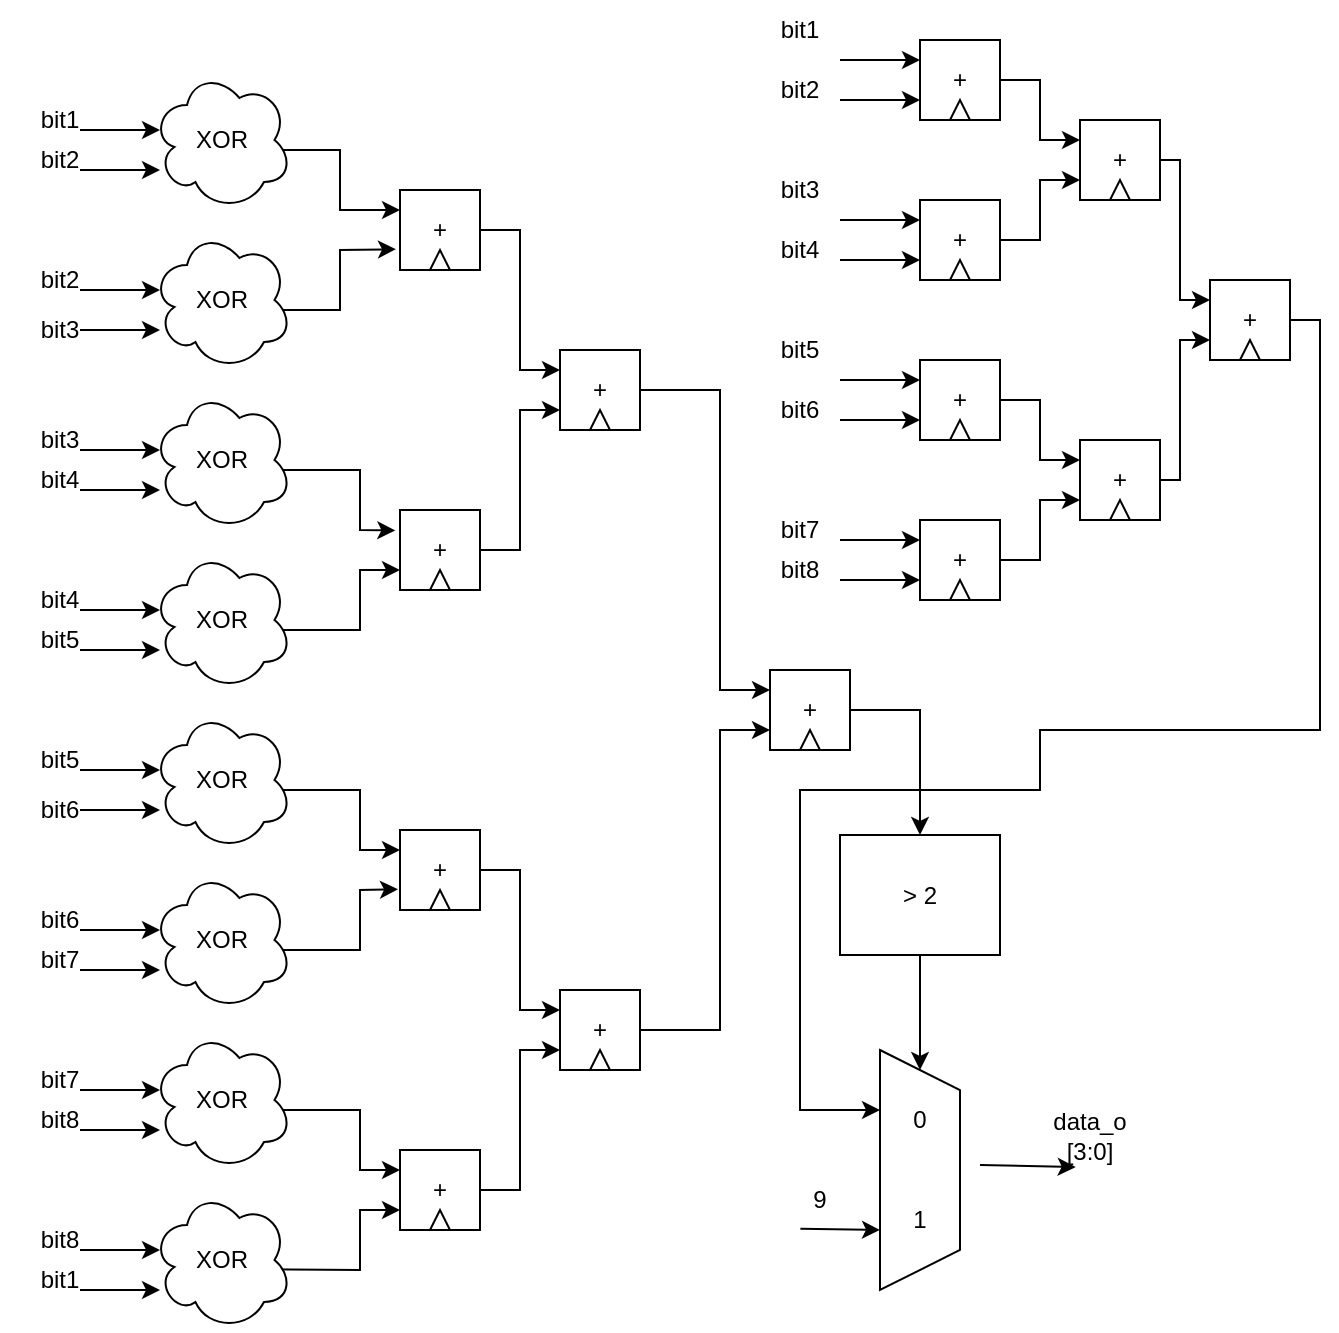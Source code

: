 <mxfile version="26.2.12">
  <diagram name="Page-1" id="yTjay_rjnjRjq1NIrlaL">
    <mxGraphModel dx="938" dy="487" grid="1" gridSize="10" guides="1" tooltips="1" connect="1" arrows="1" fold="1" page="1" pageScale="1" pageWidth="850" pageHeight="1100" math="0" shadow="0">
      <root>
        <mxCell id="0" />
        <mxCell id="1" parent="0" />
        <mxCell id="sxIpjegynjYcKhdSV3K7-9" value="bit2" style="text;html=1;align=center;verticalAlign=middle;whiteSpace=wrap;rounded=0;" parent="1" vertex="1">
          <mxGeometry x="80" y="210" width="60" height="30" as="geometry" />
        </mxCell>
        <mxCell id="sxIpjegynjYcKhdSV3K7-10" value="" style="endArrow=classic;html=1;rounded=0;exitX=1;exitY=0.5;exitDx=0;exitDy=0;entryX=0;entryY=0.25;entryDx=0;entryDy=0;" parent="1" target="sxIpjegynjYcKhdSV3K7-66" edge="1">
          <mxGeometry width="50" height="50" relative="1" as="geometry">
            <mxPoint x="200" y="220" as="sourcePoint" />
            <mxPoint x="260" y="220" as="targetPoint" />
            <Array as="points">
              <mxPoint x="250" y="220" />
              <mxPoint x="250" y="250" />
            </Array>
          </mxGeometry>
        </mxCell>
        <mxCell id="sxIpjegynjYcKhdSV3K7-14" value="bit2" style="text;html=1;align=center;verticalAlign=middle;whiteSpace=wrap;rounded=0;" parent="1" vertex="1">
          <mxGeometry x="80" y="270" width="60" height="30" as="geometry" />
        </mxCell>
        <mxCell id="sxIpjegynjYcKhdSV3K7-15" value="bit3" style="text;html=1;align=center;verticalAlign=middle;whiteSpace=wrap;rounded=0;" parent="1" vertex="1">
          <mxGeometry x="80" y="295" width="60" height="30" as="geometry" />
        </mxCell>
        <mxCell id="sxIpjegynjYcKhdSV3K7-19" value="bit3" style="text;html=1;align=center;verticalAlign=middle;whiteSpace=wrap;rounded=0;" parent="1" vertex="1">
          <mxGeometry x="80" y="350" width="60" height="30" as="geometry" />
        </mxCell>
        <mxCell id="sxIpjegynjYcKhdSV3K7-20" value="bit4" style="text;html=1;align=center;verticalAlign=middle;whiteSpace=wrap;rounded=0;" parent="1" vertex="1">
          <mxGeometry x="80" y="370" width="60" height="30" as="geometry" />
        </mxCell>
        <mxCell id="sxIpjegynjYcKhdSV3K7-24" value="bit4" style="text;html=1;align=center;verticalAlign=middle;whiteSpace=wrap;rounded=0;" parent="1" vertex="1">
          <mxGeometry x="80" y="430" width="60" height="30" as="geometry" />
        </mxCell>
        <mxCell id="sxIpjegynjYcKhdSV3K7-25" value="bit5" style="text;html=1;align=center;verticalAlign=middle;whiteSpace=wrap;rounded=0;" parent="1" vertex="1">
          <mxGeometry x="80" y="450" width="60" height="30" as="geometry" />
        </mxCell>
        <mxCell id="sxIpjegynjYcKhdSV3K7-29" value="bit5" style="text;html=1;align=center;verticalAlign=middle;whiteSpace=wrap;rounded=0;" parent="1" vertex="1">
          <mxGeometry x="80" y="510" width="60" height="30" as="geometry" />
        </mxCell>
        <mxCell id="sxIpjegynjYcKhdSV3K7-30" value="bit6" style="text;html=1;align=center;verticalAlign=middle;whiteSpace=wrap;rounded=0;" parent="1" vertex="1">
          <mxGeometry x="80" y="535" width="60" height="30" as="geometry" />
        </mxCell>
        <mxCell id="sxIpjegynjYcKhdSV3K7-34" value="bit6" style="text;html=1;align=center;verticalAlign=middle;whiteSpace=wrap;rounded=0;" parent="1" vertex="1">
          <mxGeometry x="80" y="590" width="60" height="30" as="geometry" />
        </mxCell>
        <mxCell id="sxIpjegynjYcKhdSV3K7-35" value="bit7" style="text;html=1;align=center;verticalAlign=middle;whiteSpace=wrap;rounded=0;" parent="1" vertex="1">
          <mxGeometry x="80" y="610" width="60" height="30" as="geometry" />
        </mxCell>
        <mxCell id="sxIpjegynjYcKhdSV3K7-42" value="bit7" style="text;html=1;align=center;verticalAlign=middle;whiteSpace=wrap;rounded=0;" parent="1" vertex="1">
          <mxGeometry x="80" y="670" width="60" height="30" as="geometry" />
        </mxCell>
        <mxCell id="sxIpjegynjYcKhdSV3K7-43" value="bit8" style="text;html=1;align=center;verticalAlign=middle;whiteSpace=wrap;rounded=0;" parent="1" vertex="1">
          <mxGeometry x="80" y="690" width="60" height="30" as="geometry" />
        </mxCell>
        <mxCell id="sxIpjegynjYcKhdSV3K7-49" value="" style="endArrow=classic;html=1;rounded=0;exitX=1;exitY=0.5;exitDx=0;exitDy=0;entryX=-0.05;entryY=0.74;entryDx=0;entryDy=0;entryPerimeter=0;" parent="1" target="sxIpjegynjYcKhdSV3K7-66" edge="1">
          <mxGeometry width="50" height="50" relative="1" as="geometry">
            <mxPoint x="200" y="300" as="sourcePoint" />
            <mxPoint x="260" y="300" as="targetPoint" />
            <Array as="points">
              <mxPoint x="250" y="300" />
              <mxPoint x="250" y="270" />
            </Array>
          </mxGeometry>
        </mxCell>
        <mxCell id="sxIpjegynjYcKhdSV3K7-51" value="" style="endArrow=classic;html=1;rounded=0;exitX=1;exitY=0.5;exitDx=0;exitDy=0;entryX=-0.058;entryY=0.256;entryDx=0;entryDy=0;entryPerimeter=0;" parent="1" target="sxIpjegynjYcKhdSV3K7-67" edge="1">
          <mxGeometry width="50" height="50" relative="1" as="geometry">
            <mxPoint x="200" y="380" as="sourcePoint" />
            <mxPoint x="260" y="380" as="targetPoint" />
            <Array as="points">
              <mxPoint x="260" y="380" />
              <mxPoint x="260" y="410" />
            </Array>
          </mxGeometry>
        </mxCell>
        <mxCell id="sxIpjegynjYcKhdSV3K7-53" value="" style="endArrow=classic;html=1;rounded=0;exitX=1;exitY=0.5;exitDx=0;exitDy=0;entryX=0;entryY=0.75;entryDx=0;entryDy=0;" parent="1" target="sxIpjegynjYcKhdSV3K7-67" edge="1">
          <mxGeometry width="50" height="50" relative="1" as="geometry">
            <mxPoint x="200" y="460" as="sourcePoint" />
            <mxPoint x="260" y="460" as="targetPoint" />
            <Array as="points">
              <mxPoint x="260" y="460" />
              <mxPoint x="260" y="430" />
            </Array>
          </mxGeometry>
        </mxCell>
        <mxCell id="sxIpjegynjYcKhdSV3K7-55" value="" style="endArrow=classic;html=1;rounded=0;exitX=1;exitY=0.5;exitDx=0;exitDy=0;entryX=0;entryY=0.25;entryDx=0;entryDy=0;" parent="1" target="sxIpjegynjYcKhdSV3K7-68" edge="1">
          <mxGeometry width="50" height="50" relative="1" as="geometry">
            <mxPoint x="200" y="540" as="sourcePoint" />
            <mxPoint x="260" y="540" as="targetPoint" />
            <Array as="points">
              <mxPoint x="260" y="540" />
              <mxPoint x="260" y="570" />
            </Array>
          </mxGeometry>
        </mxCell>
        <mxCell id="sxIpjegynjYcKhdSV3K7-57" value="" style="endArrow=classic;html=1;rounded=0;exitX=1;exitY=0.5;exitDx=0;exitDy=0;entryX=-0.025;entryY=0.742;entryDx=0;entryDy=0;entryPerimeter=0;" parent="1" target="sxIpjegynjYcKhdSV3K7-68" edge="1">
          <mxGeometry width="50" height="50" relative="1" as="geometry">
            <mxPoint x="200" y="620" as="sourcePoint" />
            <mxPoint x="260" y="620" as="targetPoint" />
            <Array as="points">
              <mxPoint x="260" y="620" />
              <mxPoint x="260" y="590" />
            </Array>
          </mxGeometry>
        </mxCell>
        <mxCell id="sxIpjegynjYcKhdSV3K7-59" value="" style="endArrow=classic;html=1;rounded=0;exitX=1;exitY=0.5;exitDx=0;exitDy=0;entryX=0;entryY=0.25;entryDx=0;entryDy=0;" parent="1" target="sxIpjegynjYcKhdSV3K7-69" edge="1">
          <mxGeometry width="50" height="50" relative="1" as="geometry">
            <mxPoint x="200" y="700" as="sourcePoint" />
            <mxPoint x="260" y="700" as="targetPoint" />
            <Array as="points">
              <mxPoint x="260" y="700" />
              <mxPoint x="260" y="730" />
            </Array>
          </mxGeometry>
        </mxCell>
        <mxCell id="sxIpjegynjYcKhdSV3K7-61" value="" style="endArrow=classic;html=1;rounded=0;exitX=1;exitY=0.5;exitDx=0;exitDy=0;entryX=0;entryY=0.75;entryDx=0;entryDy=0;" parent="1" target="sxIpjegynjYcKhdSV3K7-69" edge="1">
          <mxGeometry width="50" height="50" relative="1" as="geometry">
            <mxPoint x="200" y="779.58" as="sourcePoint" />
            <mxPoint x="260" y="779.58" as="targetPoint" />
            <Array as="points">
              <mxPoint x="260" y="780" />
              <mxPoint x="260" y="750" />
            </Array>
          </mxGeometry>
        </mxCell>
        <mxCell id="sxIpjegynjYcKhdSV3K7-66" value="+" style="rounded=0;whiteSpace=wrap;html=1;" parent="1" vertex="1">
          <mxGeometry x="280" y="240" width="40" height="40" as="geometry" />
        </mxCell>
        <mxCell id="sxIpjegynjYcKhdSV3K7-67" value="+" style="rounded=0;whiteSpace=wrap;html=1;" parent="1" vertex="1">
          <mxGeometry x="280" y="400" width="40" height="40" as="geometry" />
        </mxCell>
        <mxCell id="sxIpjegynjYcKhdSV3K7-68" value="+" style="rounded=0;whiteSpace=wrap;html=1;" parent="1" vertex="1">
          <mxGeometry x="280" y="560" width="40" height="40" as="geometry" />
        </mxCell>
        <mxCell id="sxIpjegynjYcKhdSV3K7-69" value="+" style="rounded=0;whiteSpace=wrap;html=1;" parent="1" vertex="1">
          <mxGeometry x="280" y="720" width="40" height="40" as="geometry" />
        </mxCell>
        <mxCell id="sxIpjegynjYcKhdSV3K7-70" value="" style="triangle;whiteSpace=wrap;html=1;direction=north;" parent="1" vertex="1">
          <mxGeometry x="295" y="270" width="10" height="10" as="geometry" />
        </mxCell>
        <mxCell id="sxIpjegynjYcKhdSV3K7-71" value="" style="triangle;whiteSpace=wrap;html=1;direction=north;" parent="1" vertex="1">
          <mxGeometry x="295" y="430" width="10" height="10" as="geometry" />
        </mxCell>
        <mxCell id="sxIpjegynjYcKhdSV3K7-72" value="" style="triangle;whiteSpace=wrap;html=1;direction=north;" parent="1" vertex="1">
          <mxGeometry x="295" y="590" width="10" height="10" as="geometry" />
        </mxCell>
        <mxCell id="sxIpjegynjYcKhdSV3K7-73" value="" style="triangle;whiteSpace=wrap;html=1;direction=north;" parent="1" vertex="1">
          <mxGeometry x="295" y="750" width="10" height="10" as="geometry" />
        </mxCell>
        <mxCell id="sxIpjegynjYcKhdSV3K7-74" value="+" style="rounded=0;whiteSpace=wrap;html=1;" parent="1" vertex="1">
          <mxGeometry x="360" y="320" width="40" height="40" as="geometry" />
        </mxCell>
        <mxCell id="sxIpjegynjYcKhdSV3K7-75" value="" style="triangle;whiteSpace=wrap;html=1;direction=north;" parent="1" vertex="1">
          <mxGeometry x="375" y="350" width="10" height="10" as="geometry" />
        </mxCell>
        <mxCell id="sxIpjegynjYcKhdSV3K7-76" value="" style="endArrow=classic;html=1;rounded=0;exitX=1;exitY=0.5;exitDx=0;exitDy=0;entryX=0;entryY=0.25;entryDx=0;entryDy=0;" parent="1" source="sxIpjegynjYcKhdSV3K7-66" target="sxIpjegynjYcKhdSV3K7-74" edge="1">
          <mxGeometry width="50" height="50" relative="1" as="geometry">
            <mxPoint x="385" y="300" as="sourcePoint" />
            <mxPoint x="435" y="250" as="targetPoint" />
            <Array as="points">
              <mxPoint x="340" y="260" />
              <mxPoint x="340" y="330" />
            </Array>
          </mxGeometry>
        </mxCell>
        <mxCell id="sxIpjegynjYcKhdSV3K7-77" value="" style="endArrow=classic;html=1;rounded=0;exitX=1;exitY=0.5;exitDx=0;exitDy=0;entryX=0;entryY=0.75;entryDx=0;entryDy=0;" parent="1" source="sxIpjegynjYcKhdSV3K7-67" target="sxIpjegynjYcKhdSV3K7-74" edge="1">
          <mxGeometry width="50" height="50" relative="1" as="geometry">
            <mxPoint x="355" y="420" as="sourcePoint" />
            <mxPoint x="405" y="370" as="targetPoint" />
            <Array as="points">
              <mxPoint x="340" y="420" />
              <mxPoint x="340" y="350" />
            </Array>
          </mxGeometry>
        </mxCell>
        <mxCell id="sxIpjegynjYcKhdSV3K7-78" value="+" style="rounded=0;whiteSpace=wrap;html=1;" parent="1" vertex="1">
          <mxGeometry x="360" y="640" width="40" height="40" as="geometry" />
        </mxCell>
        <mxCell id="sxIpjegynjYcKhdSV3K7-79" value="" style="triangle;whiteSpace=wrap;html=1;direction=north;" parent="1" vertex="1">
          <mxGeometry x="375" y="670" width="10" height="10" as="geometry" />
        </mxCell>
        <mxCell id="sxIpjegynjYcKhdSV3K7-80" value="" style="endArrow=classic;html=1;rounded=0;exitX=1;exitY=0.5;exitDx=0;exitDy=0;entryX=0;entryY=0.25;entryDx=0;entryDy=0;" parent="1" source="sxIpjegynjYcKhdSV3K7-68" target="sxIpjegynjYcKhdSV3K7-78" edge="1">
          <mxGeometry width="50" height="50" relative="1" as="geometry">
            <mxPoint x="375" y="620" as="sourcePoint" />
            <mxPoint x="425" y="570" as="targetPoint" />
            <Array as="points">
              <mxPoint x="340" y="580" />
              <mxPoint x="340" y="650" />
            </Array>
          </mxGeometry>
        </mxCell>
        <mxCell id="sxIpjegynjYcKhdSV3K7-81" value="" style="endArrow=classic;html=1;rounded=0;exitX=1;exitY=0.5;exitDx=0;exitDy=0;entryX=0;entryY=0.75;entryDx=0;entryDy=0;" parent="1" source="sxIpjegynjYcKhdSV3K7-69" target="sxIpjegynjYcKhdSV3K7-78" edge="1">
          <mxGeometry width="50" height="50" relative="1" as="geometry">
            <mxPoint x="420" y="770" as="sourcePoint" />
            <mxPoint x="470" y="720" as="targetPoint" />
            <Array as="points">
              <mxPoint x="340" y="740" />
              <mxPoint x="340" y="670" />
            </Array>
          </mxGeometry>
        </mxCell>
        <mxCell id="sxIpjegynjYcKhdSV3K7-82" value="+" style="rounded=0;whiteSpace=wrap;html=1;" parent="1" vertex="1">
          <mxGeometry x="465" y="480" width="40" height="40" as="geometry" />
        </mxCell>
        <mxCell id="sxIpjegynjYcKhdSV3K7-83" value="" style="triangle;whiteSpace=wrap;html=1;direction=north;" parent="1" vertex="1">
          <mxGeometry x="480" y="510" width="10" height="10" as="geometry" />
        </mxCell>
        <mxCell id="sxIpjegynjYcKhdSV3K7-84" value="" style="endArrow=classic;html=1;rounded=0;exitX=1;exitY=0.5;exitDx=0;exitDy=0;entryX=0;entryY=0.25;entryDx=0;entryDy=0;" parent="1" source="sxIpjegynjYcKhdSV3K7-74" target="sxIpjegynjYcKhdSV3K7-82" edge="1">
          <mxGeometry width="50" height="50" relative="1" as="geometry">
            <mxPoint x="480" y="450" as="sourcePoint" />
            <mxPoint x="530" y="400" as="targetPoint" />
            <Array as="points">
              <mxPoint x="440" y="340" />
              <mxPoint x="440" y="490" />
            </Array>
          </mxGeometry>
        </mxCell>
        <mxCell id="sxIpjegynjYcKhdSV3K7-85" value="" style="endArrow=classic;html=1;rounded=0;exitX=1;exitY=0.5;exitDx=0;exitDy=0;entryX=0;entryY=0.75;entryDx=0;entryDy=0;" parent="1" source="sxIpjegynjYcKhdSV3K7-78" target="sxIpjegynjYcKhdSV3K7-82" edge="1">
          <mxGeometry width="50" height="50" relative="1" as="geometry">
            <mxPoint x="455" y="660" as="sourcePoint" />
            <mxPoint x="505" y="610" as="targetPoint" />
            <Array as="points">
              <mxPoint x="440" y="660" />
              <mxPoint x="440" y="510" />
            </Array>
          </mxGeometry>
        </mxCell>
        <mxCell id="sxIpjegynjYcKhdSV3K7-86" value="&amp;gt; 2" style="rounded=0;whiteSpace=wrap;html=1;" parent="1" vertex="1">
          <mxGeometry x="500" y="562.5" width="80" height="60" as="geometry" />
        </mxCell>
        <mxCell id="sxIpjegynjYcKhdSV3K7-87" value="" style="endArrow=classic;html=1;rounded=0;exitX=1;exitY=0.5;exitDx=0;exitDy=0;entryX=0.5;entryY=0;entryDx=0;entryDy=0;" parent="1" source="sxIpjegynjYcKhdSV3K7-82" target="sxIpjegynjYcKhdSV3K7-86" edge="1">
          <mxGeometry width="50" height="50" relative="1" as="geometry">
            <mxPoint x="585" y="520" as="sourcePoint" />
            <mxPoint x="635" y="470" as="targetPoint" />
            <Array as="points">
              <mxPoint x="540" y="500" />
            </Array>
          </mxGeometry>
        </mxCell>
        <mxCell id="sxIpjegynjYcKhdSV3K7-91" value="" style="endArrow=classic;html=1;rounded=0;exitX=0.5;exitY=1;exitDx=0;exitDy=0;" parent="1" source="sxIpjegynjYcKhdSV3K7-86" edge="1">
          <mxGeometry width="50" height="50" relative="1" as="geometry">
            <mxPoint x="590" y="747.5" as="sourcePoint" />
            <mxPoint x="540" y="680" as="targetPoint" />
          </mxGeometry>
        </mxCell>
        <mxCell id="sxIpjegynjYcKhdSV3K7-92" value="" style="shape=trapezoid;perimeter=trapezoidPerimeter;whiteSpace=wrap;html=1;fixedSize=1;direction=south;" parent="1" vertex="1">
          <mxGeometry x="520" y="670" width="40" height="120" as="geometry" />
        </mxCell>
        <mxCell id="sxIpjegynjYcKhdSV3K7-93" value="0" style="text;html=1;align=center;verticalAlign=middle;whiteSpace=wrap;rounded=0;" parent="1" vertex="1">
          <mxGeometry x="525" y="690" width="30" height="30" as="geometry" />
        </mxCell>
        <mxCell id="sxIpjegynjYcKhdSV3K7-94" value="1" style="text;html=1;align=center;verticalAlign=middle;whiteSpace=wrap;rounded=0;" parent="1" vertex="1">
          <mxGeometry x="510" y="740" width="60" height="30" as="geometry" />
        </mxCell>
        <mxCell id="sxIpjegynjYcKhdSV3K7-95" value="" style="endArrow=classic;html=1;rounded=0;entryX=-0.003;entryY=0.356;entryDx=0;entryDy=0;entryPerimeter=0;" parent="1" edge="1">
          <mxGeometry width="50" height="50" relative="1" as="geometry">
            <mxPoint x="480.18" y="759.32" as="sourcePoint" />
            <mxPoint x="520" y="760.0" as="targetPoint" />
          </mxGeometry>
        </mxCell>
        <mxCell id="sxIpjegynjYcKhdSV3K7-96" value="9" style="text;html=1;align=center;verticalAlign=middle;whiteSpace=wrap;rounded=0;" parent="1" vertex="1">
          <mxGeometry x="460" y="730" width="60" height="30" as="geometry" />
        </mxCell>
        <mxCell id="sxIpjegynjYcKhdSV3K7-97" value="" style="endArrow=classic;html=1;rounded=0;exitX=1;exitY=0;exitDx=0;exitDy=0;entryX=0.381;entryY=1.034;entryDx=0;entryDy=0;entryPerimeter=0;" parent="1" edge="1" target="sxIpjegynjYcKhdSV3K7-98">
          <mxGeometry width="50" height="50" relative="1" as="geometry">
            <mxPoint x="570" y="727.5" as="sourcePoint" />
            <mxPoint x="650" y="727.5" as="targetPoint" />
          </mxGeometry>
        </mxCell>
        <mxCell id="sxIpjegynjYcKhdSV3K7-98" value="data_o [3:0]" style="text;html=1;align=center;verticalAlign=middle;whiteSpace=wrap;rounded=0;" parent="1" vertex="1">
          <mxGeometry x="595" y="697.5" width="60" height="30" as="geometry" />
        </mxCell>
        <mxCell id="OsVrMNJ0mrb18MnXRC7H-3" value="" style="group" vertex="1" connectable="0" parent="1">
          <mxGeometry x="120" y="180" width="106" height="70" as="geometry" />
        </mxCell>
        <mxCell id="sxIpjegynjYcKhdSV3K7-5" value="" style="endArrow=classic;html=1;rounded=0;entryX=0;entryY=0.25;entryDx=0;entryDy=0;" parent="OsVrMNJ0mrb18MnXRC7H-3" edge="1">
          <mxGeometry width="50" height="50" relative="1" as="geometry">
            <mxPoint y="30" as="sourcePoint" />
            <mxPoint x="40" y="30" as="targetPoint" />
          </mxGeometry>
        </mxCell>
        <mxCell id="sxIpjegynjYcKhdSV3K7-6" value="" style="endArrow=classic;html=1;rounded=0;entryX=0;entryY=0.25;entryDx=0;entryDy=0;" parent="OsVrMNJ0mrb18MnXRC7H-3" edge="1">
          <mxGeometry width="50" height="50" relative="1" as="geometry">
            <mxPoint y="50" as="sourcePoint" />
            <mxPoint x="40" y="50" as="targetPoint" />
          </mxGeometry>
        </mxCell>
        <mxCell id="OsVrMNJ0mrb18MnXRC7H-2" value="XOR" style="ellipse;shape=cloud;whiteSpace=wrap;html=1;" vertex="1" parent="OsVrMNJ0mrb18MnXRC7H-3">
          <mxGeometry x="36" width="70" height="70" as="geometry" />
        </mxCell>
        <mxCell id="OsVrMNJ0mrb18MnXRC7H-4" value="" style="group" vertex="1" connectable="0" parent="1">
          <mxGeometry x="120" y="260" width="106" height="70" as="geometry" />
        </mxCell>
        <mxCell id="OsVrMNJ0mrb18MnXRC7H-5" value="" style="endArrow=classic;html=1;rounded=0;entryX=0;entryY=0.25;entryDx=0;entryDy=0;" edge="1" parent="OsVrMNJ0mrb18MnXRC7H-4">
          <mxGeometry width="50" height="50" relative="1" as="geometry">
            <mxPoint y="30" as="sourcePoint" />
            <mxPoint x="40" y="30" as="targetPoint" />
          </mxGeometry>
        </mxCell>
        <mxCell id="OsVrMNJ0mrb18MnXRC7H-6" value="" style="endArrow=classic;html=1;rounded=0;entryX=0;entryY=0.25;entryDx=0;entryDy=0;" edge="1" parent="OsVrMNJ0mrb18MnXRC7H-4">
          <mxGeometry width="50" height="50" relative="1" as="geometry">
            <mxPoint y="50" as="sourcePoint" />
            <mxPoint x="40" y="50" as="targetPoint" />
          </mxGeometry>
        </mxCell>
        <mxCell id="OsVrMNJ0mrb18MnXRC7H-7" value="XOR" style="ellipse;shape=cloud;whiteSpace=wrap;html=1;" vertex="1" parent="OsVrMNJ0mrb18MnXRC7H-4">
          <mxGeometry x="36" width="70" height="70" as="geometry" />
        </mxCell>
        <mxCell id="OsVrMNJ0mrb18MnXRC7H-8" value="" style="group" vertex="1" connectable="0" parent="1">
          <mxGeometry x="120" y="340" width="106" height="70" as="geometry" />
        </mxCell>
        <mxCell id="OsVrMNJ0mrb18MnXRC7H-9" value="" style="endArrow=classic;html=1;rounded=0;entryX=0;entryY=0.25;entryDx=0;entryDy=0;" edge="1" parent="OsVrMNJ0mrb18MnXRC7H-8">
          <mxGeometry width="50" height="50" relative="1" as="geometry">
            <mxPoint y="30" as="sourcePoint" />
            <mxPoint x="40" y="30" as="targetPoint" />
          </mxGeometry>
        </mxCell>
        <mxCell id="OsVrMNJ0mrb18MnXRC7H-10" value="" style="endArrow=classic;html=1;rounded=0;entryX=0;entryY=0.25;entryDx=0;entryDy=0;" edge="1" parent="OsVrMNJ0mrb18MnXRC7H-8">
          <mxGeometry width="50" height="50" relative="1" as="geometry">
            <mxPoint y="50" as="sourcePoint" />
            <mxPoint x="40" y="50" as="targetPoint" />
          </mxGeometry>
        </mxCell>
        <mxCell id="OsVrMNJ0mrb18MnXRC7H-11" value="XOR" style="ellipse;shape=cloud;whiteSpace=wrap;html=1;" vertex="1" parent="OsVrMNJ0mrb18MnXRC7H-8">
          <mxGeometry x="36" width="70" height="70" as="geometry" />
        </mxCell>
        <mxCell id="OsVrMNJ0mrb18MnXRC7H-12" value="" style="group" vertex="1" connectable="0" parent="1">
          <mxGeometry x="120" y="420" width="106" height="70" as="geometry" />
        </mxCell>
        <mxCell id="OsVrMNJ0mrb18MnXRC7H-13" value="" style="endArrow=classic;html=1;rounded=0;entryX=0;entryY=0.25;entryDx=0;entryDy=0;" edge="1" parent="OsVrMNJ0mrb18MnXRC7H-12">
          <mxGeometry width="50" height="50" relative="1" as="geometry">
            <mxPoint y="30" as="sourcePoint" />
            <mxPoint x="40" y="30" as="targetPoint" />
          </mxGeometry>
        </mxCell>
        <mxCell id="OsVrMNJ0mrb18MnXRC7H-14" value="" style="endArrow=classic;html=1;rounded=0;entryX=0;entryY=0.25;entryDx=0;entryDy=0;" edge="1" parent="OsVrMNJ0mrb18MnXRC7H-12">
          <mxGeometry width="50" height="50" relative="1" as="geometry">
            <mxPoint y="50" as="sourcePoint" />
            <mxPoint x="40" y="50" as="targetPoint" />
          </mxGeometry>
        </mxCell>
        <mxCell id="OsVrMNJ0mrb18MnXRC7H-15" value="XOR" style="ellipse;shape=cloud;whiteSpace=wrap;html=1;" vertex="1" parent="OsVrMNJ0mrb18MnXRC7H-12">
          <mxGeometry x="36" width="70" height="70" as="geometry" />
        </mxCell>
        <mxCell id="OsVrMNJ0mrb18MnXRC7H-16" value="" style="group" vertex="1" connectable="0" parent="1">
          <mxGeometry x="120" y="500" width="106" height="70" as="geometry" />
        </mxCell>
        <mxCell id="OsVrMNJ0mrb18MnXRC7H-17" value="" style="endArrow=classic;html=1;rounded=0;entryX=0;entryY=0.25;entryDx=0;entryDy=0;" edge="1" parent="OsVrMNJ0mrb18MnXRC7H-16">
          <mxGeometry width="50" height="50" relative="1" as="geometry">
            <mxPoint y="30" as="sourcePoint" />
            <mxPoint x="40" y="30" as="targetPoint" />
          </mxGeometry>
        </mxCell>
        <mxCell id="OsVrMNJ0mrb18MnXRC7H-18" value="" style="endArrow=classic;html=1;rounded=0;entryX=0;entryY=0.25;entryDx=0;entryDy=0;" edge="1" parent="OsVrMNJ0mrb18MnXRC7H-16">
          <mxGeometry width="50" height="50" relative="1" as="geometry">
            <mxPoint y="50" as="sourcePoint" />
            <mxPoint x="40" y="50" as="targetPoint" />
          </mxGeometry>
        </mxCell>
        <mxCell id="OsVrMNJ0mrb18MnXRC7H-19" value="XOR" style="ellipse;shape=cloud;whiteSpace=wrap;html=1;" vertex="1" parent="OsVrMNJ0mrb18MnXRC7H-16">
          <mxGeometry x="36" width="70" height="70" as="geometry" />
        </mxCell>
        <mxCell id="OsVrMNJ0mrb18MnXRC7H-20" value="" style="group" vertex="1" connectable="0" parent="1">
          <mxGeometry x="120" y="580" width="106" height="70" as="geometry" />
        </mxCell>
        <mxCell id="OsVrMNJ0mrb18MnXRC7H-21" value="" style="endArrow=classic;html=1;rounded=0;entryX=0;entryY=0.25;entryDx=0;entryDy=0;" edge="1" parent="OsVrMNJ0mrb18MnXRC7H-20">
          <mxGeometry width="50" height="50" relative="1" as="geometry">
            <mxPoint y="30" as="sourcePoint" />
            <mxPoint x="40" y="30" as="targetPoint" />
          </mxGeometry>
        </mxCell>
        <mxCell id="OsVrMNJ0mrb18MnXRC7H-22" value="" style="endArrow=classic;html=1;rounded=0;entryX=0;entryY=0.25;entryDx=0;entryDy=0;" edge="1" parent="OsVrMNJ0mrb18MnXRC7H-20">
          <mxGeometry width="50" height="50" relative="1" as="geometry">
            <mxPoint y="50" as="sourcePoint" />
            <mxPoint x="40" y="50" as="targetPoint" />
          </mxGeometry>
        </mxCell>
        <mxCell id="OsVrMNJ0mrb18MnXRC7H-23" value="XOR" style="ellipse;shape=cloud;whiteSpace=wrap;html=1;" vertex="1" parent="OsVrMNJ0mrb18MnXRC7H-20">
          <mxGeometry x="36" width="70" height="70" as="geometry" />
        </mxCell>
        <mxCell id="OsVrMNJ0mrb18MnXRC7H-24" value="" style="group" vertex="1" connectable="0" parent="1">
          <mxGeometry x="120" y="660" width="106" height="70" as="geometry" />
        </mxCell>
        <mxCell id="OsVrMNJ0mrb18MnXRC7H-25" value="" style="endArrow=classic;html=1;rounded=0;entryX=0;entryY=0.25;entryDx=0;entryDy=0;" edge="1" parent="OsVrMNJ0mrb18MnXRC7H-24">
          <mxGeometry width="50" height="50" relative="1" as="geometry">
            <mxPoint y="30" as="sourcePoint" />
            <mxPoint x="40" y="30" as="targetPoint" />
          </mxGeometry>
        </mxCell>
        <mxCell id="OsVrMNJ0mrb18MnXRC7H-26" value="" style="endArrow=classic;html=1;rounded=0;entryX=0;entryY=0.25;entryDx=0;entryDy=0;" edge="1" parent="OsVrMNJ0mrb18MnXRC7H-24">
          <mxGeometry width="50" height="50" relative="1" as="geometry">
            <mxPoint y="50" as="sourcePoint" />
            <mxPoint x="40" y="50" as="targetPoint" />
          </mxGeometry>
        </mxCell>
        <mxCell id="OsVrMNJ0mrb18MnXRC7H-27" value="XOR" style="ellipse;shape=cloud;whiteSpace=wrap;html=1;" vertex="1" parent="OsVrMNJ0mrb18MnXRC7H-24">
          <mxGeometry x="36" width="70" height="70" as="geometry" />
        </mxCell>
        <mxCell id="OsVrMNJ0mrb18MnXRC7H-28" value="" style="group" vertex="1" connectable="0" parent="1">
          <mxGeometry x="120" y="740" width="106" height="70" as="geometry" />
        </mxCell>
        <mxCell id="OsVrMNJ0mrb18MnXRC7H-29" value="" style="endArrow=classic;html=1;rounded=0;entryX=0;entryY=0.25;entryDx=0;entryDy=0;" edge="1" parent="OsVrMNJ0mrb18MnXRC7H-28">
          <mxGeometry width="50" height="50" relative="1" as="geometry">
            <mxPoint y="30" as="sourcePoint" />
            <mxPoint x="40" y="30" as="targetPoint" />
          </mxGeometry>
        </mxCell>
        <mxCell id="OsVrMNJ0mrb18MnXRC7H-30" value="" style="endArrow=classic;html=1;rounded=0;entryX=0;entryY=0.25;entryDx=0;entryDy=0;" edge="1" parent="OsVrMNJ0mrb18MnXRC7H-28">
          <mxGeometry width="50" height="50" relative="1" as="geometry">
            <mxPoint y="50" as="sourcePoint" />
            <mxPoint x="40" y="50" as="targetPoint" />
          </mxGeometry>
        </mxCell>
        <mxCell id="OsVrMNJ0mrb18MnXRC7H-31" value="XOR" style="ellipse;shape=cloud;whiteSpace=wrap;html=1;" vertex="1" parent="OsVrMNJ0mrb18MnXRC7H-28">
          <mxGeometry x="36" width="70" height="70" as="geometry" />
        </mxCell>
        <mxCell id="sxIpjegynjYcKhdSV3K7-8" value="bit1" style="text;html=1;align=center;verticalAlign=middle;whiteSpace=wrap;rounded=0;" parent="1" vertex="1">
          <mxGeometry x="80" y="190" width="60" height="30" as="geometry" />
        </mxCell>
        <mxCell id="OsVrMNJ0mrb18MnXRC7H-32" value="bit8" style="text;html=1;align=center;verticalAlign=middle;whiteSpace=wrap;rounded=0;" vertex="1" parent="1">
          <mxGeometry x="80" y="750" width="60" height="30" as="geometry" />
        </mxCell>
        <mxCell id="OsVrMNJ0mrb18MnXRC7H-33" value="bit1" style="text;html=1;align=center;verticalAlign=middle;whiteSpace=wrap;rounded=0;" vertex="1" parent="1">
          <mxGeometry x="80" y="770" width="60" height="30" as="geometry" />
        </mxCell>
        <mxCell id="OsVrMNJ0mrb18MnXRC7H-63" value="+" style="rounded=0;whiteSpace=wrap;html=1;" vertex="1" parent="1">
          <mxGeometry x="540" y="165" width="40" height="40" as="geometry" />
        </mxCell>
        <mxCell id="OsVrMNJ0mrb18MnXRC7H-64" value="" style="endArrow=classic;html=1;rounded=0;entryX=0;entryY=0.25;entryDx=0;entryDy=0;" edge="1" parent="1">
          <mxGeometry width="50" height="50" relative="1" as="geometry">
            <mxPoint x="500" y="175" as="sourcePoint" />
            <mxPoint x="540" y="175" as="targetPoint" />
          </mxGeometry>
        </mxCell>
        <mxCell id="OsVrMNJ0mrb18MnXRC7H-65" value="" style="endArrow=classic;html=1;rounded=0;entryX=0;entryY=0.25;entryDx=0;entryDy=0;" edge="1" parent="1">
          <mxGeometry width="50" height="50" relative="1" as="geometry">
            <mxPoint x="500" y="195" as="sourcePoint" />
            <mxPoint x="540" y="195" as="targetPoint" />
          </mxGeometry>
        </mxCell>
        <mxCell id="OsVrMNJ0mrb18MnXRC7H-66" value="bit1" style="text;html=1;align=center;verticalAlign=middle;whiteSpace=wrap;rounded=0;" vertex="1" parent="1">
          <mxGeometry x="450" y="145" width="60" height="30" as="geometry" />
        </mxCell>
        <mxCell id="OsVrMNJ0mrb18MnXRC7H-67" value="bit2" style="text;html=1;align=center;verticalAlign=middle;whiteSpace=wrap;rounded=0;" vertex="1" parent="1">
          <mxGeometry x="450" y="175" width="60" height="30" as="geometry" />
        </mxCell>
        <mxCell id="OsVrMNJ0mrb18MnXRC7H-68" value="+" style="rounded=0;whiteSpace=wrap;html=1;" vertex="1" parent="1">
          <mxGeometry x="540" y="245" width="40" height="40" as="geometry" />
        </mxCell>
        <mxCell id="OsVrMNJ0mrb18MnXRC7H-69" value="" style="endArrow=classic;html=1;rounded=0;entryX=0;entryY=0.25;entryDx=0;entryDy=0;" edge="1" parent="1">
          <mxGeometry width="50" height="50" relative="1" as="geometry">
            <mxPoint x="500" y="255" as="sourcePoint" />
            <mxPoint x="540" y="255" as="targetPoint" />
          </mxGeometry>
        </mxCell>
        <mxCell id="OsVrMNJ0mrb18MnXRC7H-70" value="" style="endArrow=classic;html=1;rounded=0;entryX=0;entryY=0.25;entryDx=0;entryDy=0;" edge="1" parent="1">
          <mxGeometry width="50" height="50" relative="1" as="geometry">
            <mxPoint x="500" y="275" as="sourcePoint" />
            <mxPoint x="540" y="275" as="targetPoint" />
          </mxGeometry>
        </mxCell>
        <mxCell id="OsVrMNJ0mrb18MnXRC7H-71" value="bit3" style="text;html=1;align=center;verticalAlign=middle;whiteSpace=wrap;rounded=0;" vertex="1" parent="1">
          <mxGeometry x="450" y="225" width="60" height="30" as="geometry" />
        </mxCell>
        <mxCell id="OsVrMNJ0mrb18MnXRC7H-72" value="bit4" style="text;html=1;align=center;verticalAlign=middle;whiteSpace=wrap;rounded=0;" vertex="1" parent="1">
          <mxGeometry x="450" y="255" width="60" height="30" as="geometry" />
        </mxCell>
        <mxCell id="OsVrMNJ0mrb18MnXRC7H-73" value="+" style="rounded=0;whiteSpace=wrap;html=1;" vertex="1" parent="1">
          <mxGeometry x="540" y="325" width="40" height="40" as="geometry" />
        </mxCell>
        <mxCell id="OsVrMNJ0mrb18MnXRC7H-74" value="" style="endArrow=classic;html=1;rounded=0;entryX=0;entryY=0.25;entryDx=0;entryDy=0;" edge="1" parent="1">
          <mxGeometry width="50" height="50" relative="1" as="geometry">
            <mxPoint x="500" y="335" as="sourcePoint" />
            <mxPoint x="540" y="335" as="targetPoint" />
          </mxGeometry>
        </mxCell>
        <mxCell id="OsVrMNJ0mrb18MnXRC7H-75" value="" style="endArrow=classic;html=1;rounded=0;entryX=0;entryY=0.25;entryDx=0;entryDy=0;" edge="1" parent="1">
          <mxGeometry width="50" height="50" relative="1" as="geometry">
            <mxPoint x="500" y="355" as="sourcePoint" />
            <mxPoint x="540" y="355" as="targetPoint" />
          </mxGeometry>
        </mxCell>
        <mxCell id="OsVrMNJ0mrb18MnXRC7H-76" value="bit5" style="text;html=1;align=center;verticalAlign=middle;whiteSpace=wrap;rounded=0;" vertex="1" parent="1">
          <mxGeometry x="450" y="305" width="60" height="30" as="geometry" />
        </mxCell>
        <mxCell id="OsVrMNJ0mrb18MnXRC7H-77" value="bit6" style="text;html=1;align=center;verticalAlign=middle;whiteSpace=wrap;rounded=0;" vertex="1" parent="1">
          <mxGeometry x="450" y="335" width="60" height="30" as="geometry" />
        </mxCell>
        <mxCell id="OsVrMNJ0mrb18MnXRC7H-78" value="+" style="rounded=0;whiteSpace=wrap;html=1;" vertex="1" parent="1">
          <mxGeometry x="540" y="405" width="40" height="40" as="geometry" />
        </mxCell>
        <mxCell id="OsVrMNJ0mrb18MnXRC7H-79" value="" style="endArrow=classic;html=1;rounded=0;entryX=0;entryY=0.25;entryDx=0;entryDy=0;" edge="1" parent="1">
          <mxGeometry width="50" height="50" relative="1" as="geometry">
            <mxPoint x="500" y="415" as="sourcePoint" />
            <mxPoint x="540" y="415" as="targetPoint" />
          </mxGeometry>
        </mxCell>
        <mxCell id="OsVrMNJ0mrb18MnXRC7H-80" value="" style="endArrow=classic;html=1;rounded=0;entryX=0;entryY=0.25;entryDx=0;entryDy=0;" edge="1" parent="1">
          <mxGeometry width="50" height="50" relative="1" as="geometry">
            <mxPoint x="500" y="435" as="sourcePoint" />
            <mxPoint x="540" y="435" as="targetPoint" />
          </mxGeometry>
        </mxCell>
        <mxCell id="OsVrMNJ0mrb18MnXRC7H-81" value="bit7" style="text;html=1;align=center;verticalAlign=middle;whiteSpace=wrap;rounded=0;" vertex="1" parent="1">
          <mxGeometry x="450" y="395" width="60" height="30" as="geometry" />
        </mxCell>
        <mxCell id="OsVrMNJ0mrb18MnXRC7H-82" value="bit8" style="text;html=1;align=center;verticalAlign=middle;whiteSpace=wrap;rounded=0;" vertex="1" parent="1">
          <mxGeometry x="450" y="415" width="60" height="30" as="geometry" />
        </mxCell>
        <mxCell id="OsVrMNJ0mrb18MnXRC7H-83" value="" style="triangle;whiteSpace=wrap;html=1;direction=north;" vertex="1" parent="1">
          <mxGeometry x="555" y="195" width="10" height="10" as="geometry" />
        </mxCell>
        <mxCell id="OsVrMNJ0mrb18MnXRC7H-84" value="" style="triangle;whiteSpace=wrap;html=1;direction=north;" vertex="1" parent="1">
          <mxGeometry x="555" y="275" width="10" height="10" as="geometry" />
        </mxCell>
        <mxCell id="OsVrMNJ0mrb18MnXRC7H-85" value="" style="triangle;whiteSpace=wrap;html=1;direction=north;" vertex="1" parent="1">
          <mxGeometry x="555" y="355" width="10" height="10" as="geometry" />
        </mxCell>
        <mxCell id="OsVrMNJ0mrb18MnXRC7H-86" value="" style="triangle;whiteSpace=wrap;html=1;direction=north;" vertex="1" parent="1">
          <mxGeometry x="555" y="435" width="10" height="10" as="geometry" />
        </mxCell>
        <mxCell id="OsVrMNJ0mrb18MnXRC7H-87" value="+" style="rounded=0;whiteSpace=wrap;html=1;" vertex="1" parent="1">
          <mxGeometry x="620" y="205" width="40" height="40" as="geometry" />
        </mxCell>
        <mxCell id="OsVrMNJ0mrb18MnXRC7H-88" value="" style="triangle;whiteSpace=wrap;html=1;direction=north;" vertex="1" parent="1">
          <mxGeometry x="635" y="235" width="10" height="10" as="geometry" />
        </mxCell>
        <mxCell id="OsVrMNJ0mrb18MnXRC7H-89" value="+" style="rounded=0;whiteSpace=wrap;html=1;" vertex="1" parent="1">
          <mxGeometry x="620" y="365" width="40" height="40" as="geometry" />
        </mxCell>
        <mxCell id="OsVrMNJ0mrb18MnXRC7H-90" value="" style="triangle;whiteSpace=wrap;html=1;direction=north;" vertex="1" parent="1">
          <mxGeometry x="635" y="395" width="10" height="10" as="geometry" />
        </mxCell>
        <mxCell id="OsVrMNJ0mrb18MnXRC7H-91" value="+" style="rounded=0;whiteSpace=wrap;html=1;" vertex="1" parent="1">
          <mxGeometry x="685" y="285" width="40" height="40" as="geometry" />
        </mxCell>
        <mxCell id="OsVrMNJ0mrb18MnXRC7H-92" value="" style="triangle;whiteSpace=wrap;html=1;direction=north;" vertex="1" parent="1">
          <mxGeometry x="700" y="315" width="10" height="10" as="geometry" />
        </mxCell>
        <mxCell id="OsVrMNJ0mrb18MnXRC7H-96" value="" style="endArrow=classic;html=1;rounded=0;exitX=1;exitY=0.5;exitDx=0;exitDy=0;entryX=0;entryY=0.25;entryDx=0;entryDy=0;" edge="1" parent="1" source="OsVrMNJ0mrb18MnXRC7H-63" target="OsVrMNJ0mrb18MnXRC7H-87">
          <mxGeometry width="50" height="50" relative="1" as="geometry">
            <mxPoint x="620" y="315" as="sourcePoint" />
            <mxPoint x="670" y="265" as="targetPoint" />
            <Array as="points">
              <mxPoint x="600" y="185" />
              <mxPoint x="600" y="215" />
            </Array>
          </mxGeometry>
        </mxCell>
        <mxCell id="OsVrMNJ0mrb18MnXRC7H-97" value="" style="endArrow=classic;html=1;rounded=0;exitX=1;exitY=0.5;exitDx=0;exitDy=0;entryX=0;entryY=0.75;entryDx=0;entryDy=0;" edge="1" parent="1" source="OsVrMNJ0mrb18MnXRC7H-68" target="OsVrMNJ0mrb18MnXRC7H-87">
          <mxGeometry width="50" height="50" relative="1" as="geometry">
            <mxPoint x="585" y="295" as="sourcePoint" />
            <mxPoint x="635" y="245" as="targetPoint" />
            <Array as="points">
              <mxPoint x="600" y="265" />
              <mxPoint x="600" y="235" />
            </Array>
          </mxGeometry>
        </mxCell>
        <mxCell id="OsVrMNJ0mrb18MnXRC7H-98" value="" style="endArrow=classic;html=1;rounded=0;exitX=1;exitY=0.5;exitDx=0;exitDy=0;entryX=0;entryY=0.25;entryDx=0;entryDy=0;" edge="1" parent="1">
          <mxGeometry width="50" height="50" relative="1" as="geometry">
            <mxPoint x="580" y="345" as="sourcePoint" />
            <mxPoint x="620" y="375" as="targetPoint" />
            <Array as="points">
              <mxPoint x="600" y="345" />
              <mxPoint x="600" y="375" />
            </Array>
          </mxGeometry>
        </mxCell>
        <mxCell id="OsVrMNJ0mrb18MnXRC7H-99" value="" style="endArrow=classic;html=1;rounded=0;exitX=1;exitY=0.5;exitDx=0;exitDy=0;entryX=0;entryY=0.75;entryDx=0;entryDy=0;" edge="1" parent="1">
          <mxGeometry width="50" height="50" relative="1" as="geometry">
            <mxPoint x="580" y="425" as="sourcePoint" />
            <mxPoint x="620" y="395" as="targetPoint" />
            <Array as="points">
              <mxPoint x="600" y="425" />
              <mxPoint x="600" y="395" />
            </Array>
          </mxGeometry>
        </mxCell>
        <mxCell id="OsVrMNJ0mrb18MnXRC7H-100" value="" style="endArrow=classic;html=1;rounded=0;exitX=1;exitY=0.5;exitDx=0;exitDy=0;entryX=0;entryY=0.25;entryDx=0;entryDy=0;" edge="1" parent="1" source="OsVrMNJ0mrb18MnXRC7H-87" target="OsVrMNJ0mrb18MnXRC7H-91">
          <mxGeometry width="50" height="50" relative="1" as="geometry">
            <mxPoint x="670" y="315" as="sourcePoint" />
            <mxPoint x="720" y="265" as="targetPoint" />
            <Array as="points">
              <mxPoint x="670" y="225" />
              <mxPoint x="670" y="295" />
            </Array>
          </mxGeometry>
        </mxCell>
        <mxCell id="OsVrMNJ0mrb18MnXRC7H-101" value="" style="endArrow=classic;html=1;rounded=0;exitX=1;exitY=0.5;exitDx=0;exitDy=0;entryX=0;entryY=0.75;entryDx=0;entryDy=0;" edge="1" parent="1" source="OsVrMNJ0mrb18MnXRC7H-89" target="OsVrMNJ0mrb18MnXRC7H-91">
          <mxGeometry width="50" height="50" relative="1" as="geometry">
            <mxPoint x="410" y="335" as="sourcePoint" />
            <mxPoint x="460" y="285" as="targetPoint" />
            <Array as="points">
              <mxPoint x="670" y="385" />
              <mxPoint x="670" y="315" />
            </Array>
          </mxGeometry>
        </mxCell>
        <mxCell id="OsVrMNJ0mrb18MnXRC7H-104" value="" style="endArrow=classic;html=1;rounded=0;exitX=1;exitY=0.5;exitDx=0;exitDy=0;entryX=0.25;entryY=1;entryDx=0;entryDy=0;" edge="1" parent="1" source="OsVrMNJ0mrb18MnXRC7H-91" target="sxIpjegynjYcKhdSV3K7-92">
          <mxGeometry width="50" height="50" relative="1" as="geometry">
            <mxPoint x="740" y="425" as="sourcePoint" />
            <mxPoint x="490" y="690" as="targetPoint" />
            <Array as="points">
              <mxPoint x="740" y="305" />
              <mxPoint x="740" y="510" />
              <mxPoint x="600" y="510" />
              <mxPoint x="600" y="540" />
              <mxPoint x="480" y="540" />
              <mxPoint x="480" y="700" />
            </Array>
          </mxGeometry>
        </mxCell>
      </root>
    </mxGraphModel>
  </diagram>
</mxfile>
